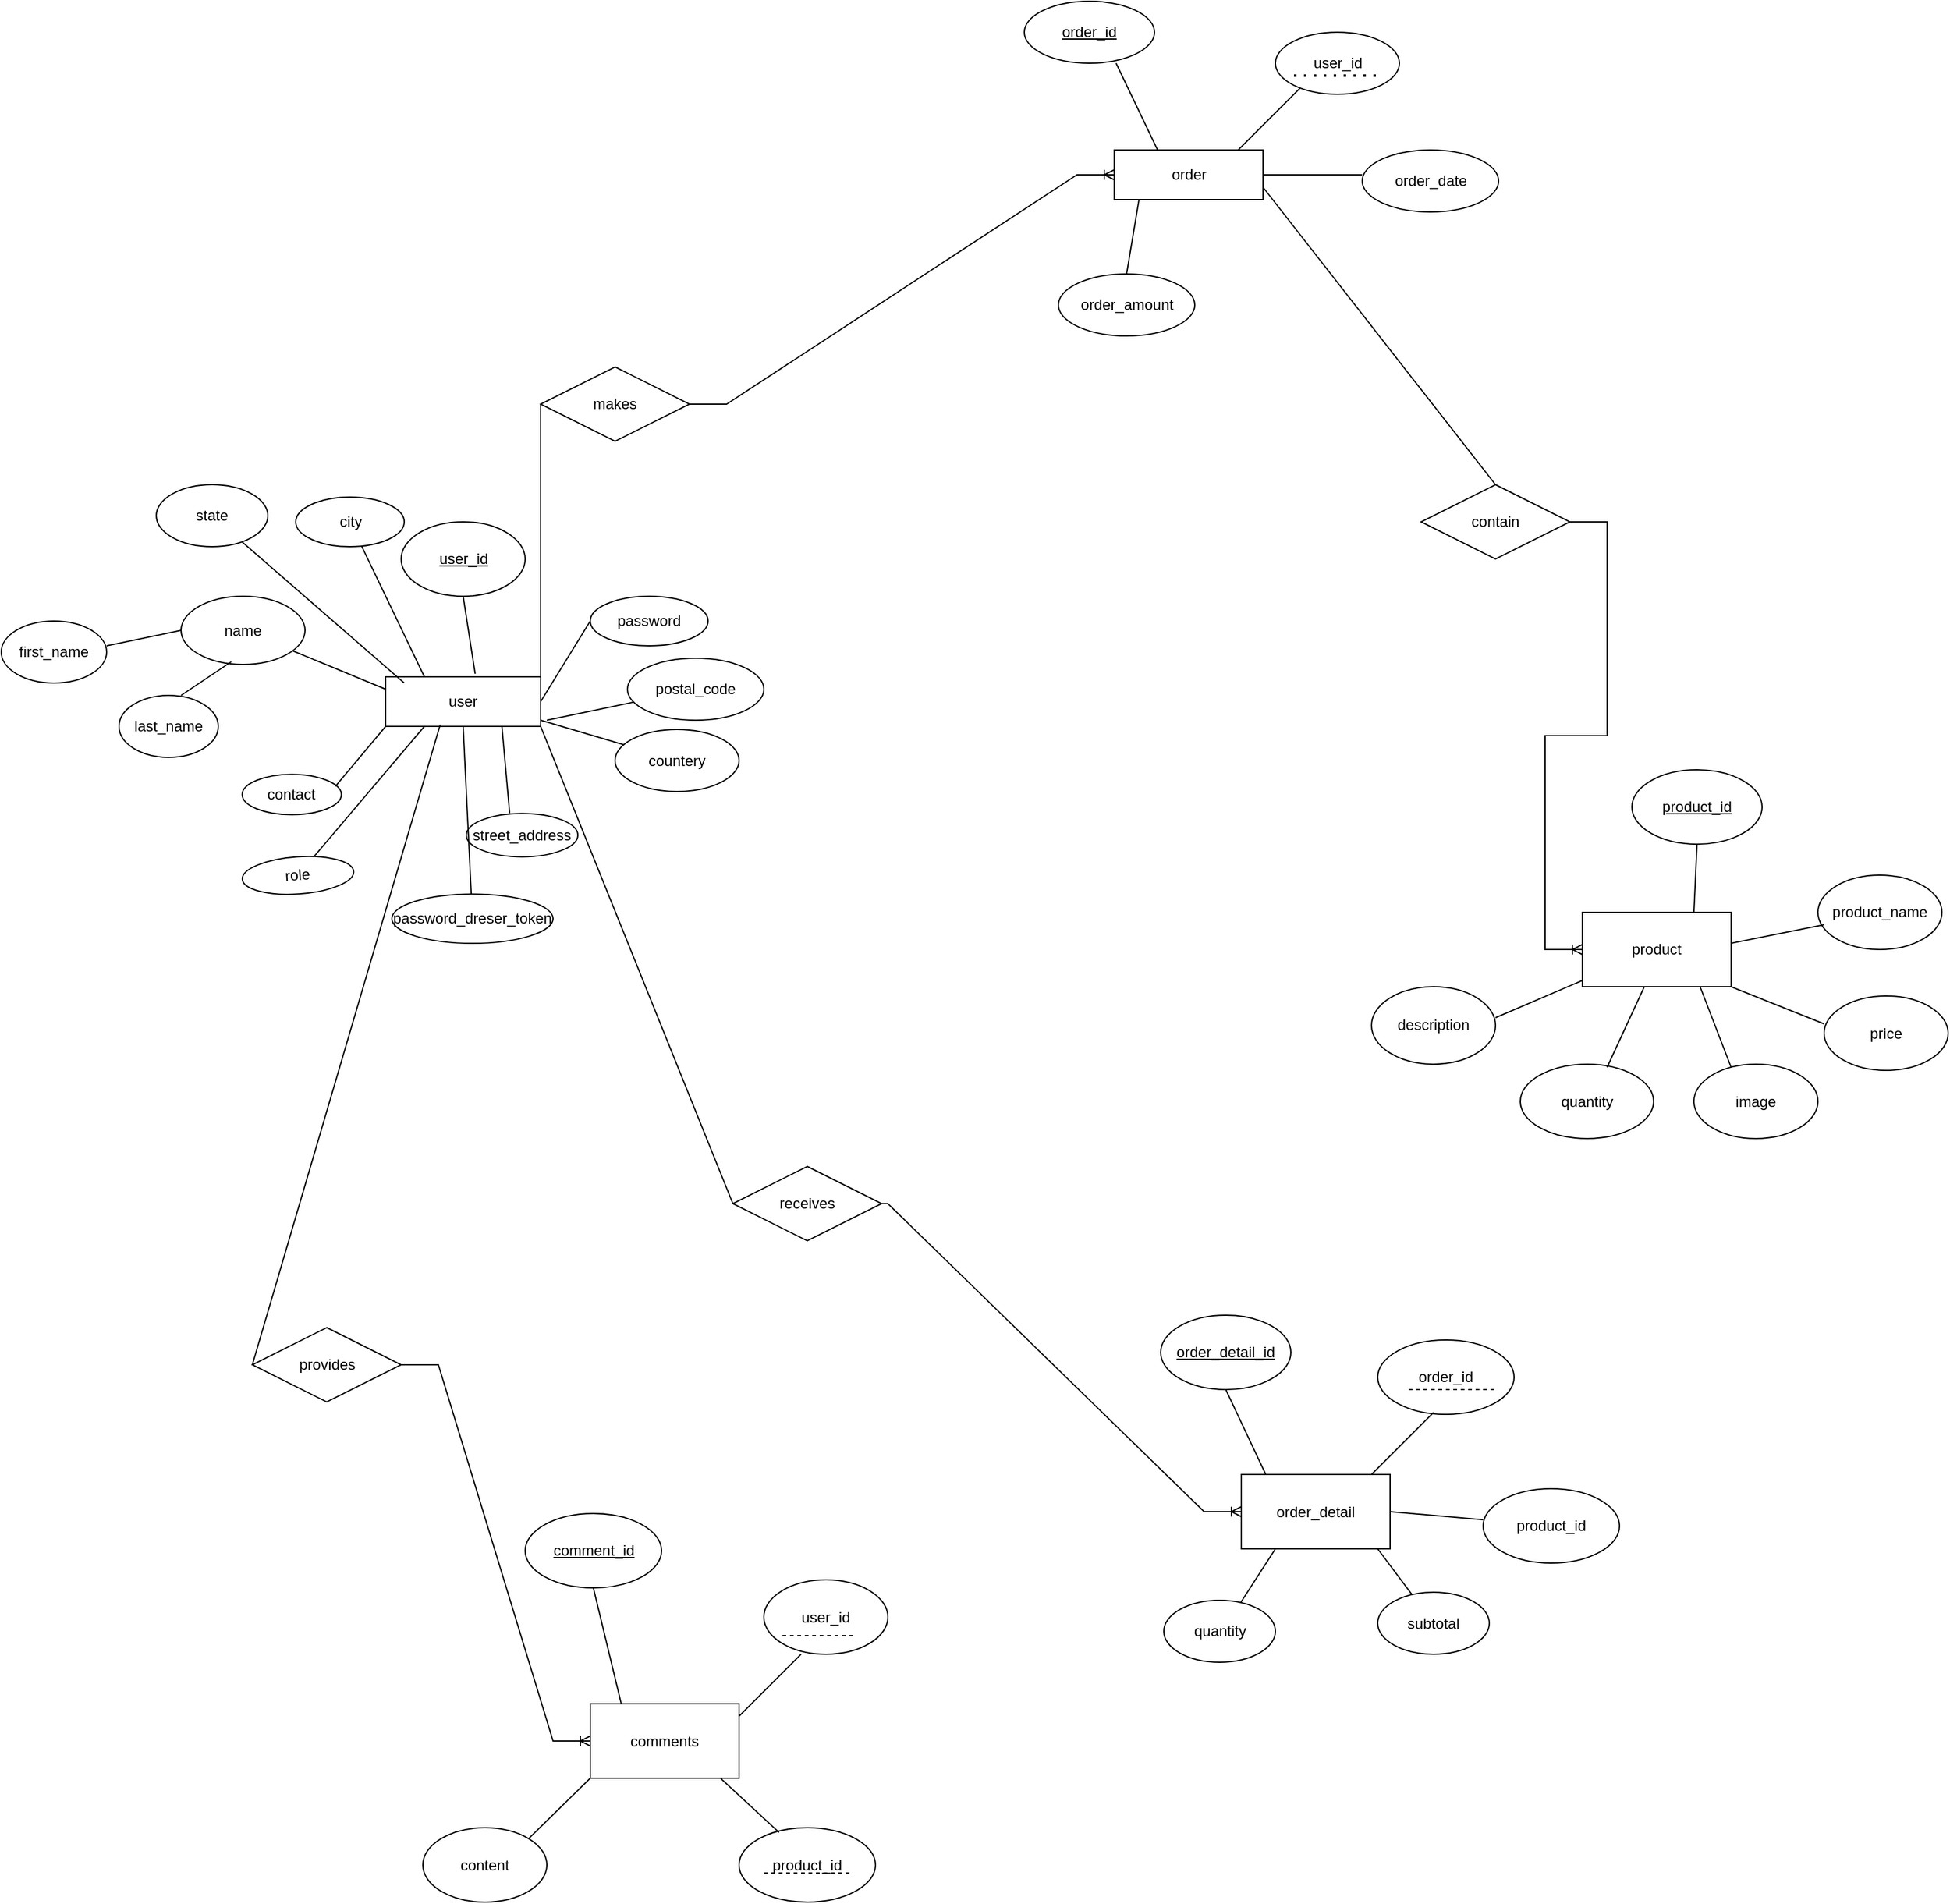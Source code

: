 <mxfile version="22.1.2" type="device">
  <diagram name="Page-1" id="aqVS267DY5KYnl7mEPhy">
    <mxGraphModel dx="2302" dy="2447" grid="1" gridSize="10" guides="1" tooltips="1" connect="1" arrows="1" fold="1" page="1" pageScale="1" pageWidth="850" pageHeight="1100" math="0" shadow="0">
      <root>
        <mxCell id="0" />
        <mxCell id="1" parent="0" />
        <mxCell id="HZBSRFbbgN4RpWq9qFC1-2" value="Text" style="text;html=1;align=center;verticalAlign=middle;resizable=0;points=[];autosize=1;strokeColor=none;fillColor=none;" parent="1" vertex="1">
          <mxGeometry x="690" y="470" width="50" height="30" as="geometry" />
        </mxCell>
        <mxCell id="HZBSRFbbgN4RpWq9qFC1-9" value="user" style="rounded=0;whiteSpace=wrap;html=1;" parent="1" vertex="1">
          <mxGeometry x="625" y="475" width="125" height="40" as="geometry" />
        </mxCell>
        <mxCell id="HZBSRFbbgN4RpWq9qFC1-10" value="&lt;u&gt;user_id&lt;/u&gt;" style="ellipse;whiteSpace=wrap;html=1;" parent="1" vertex="1">
          <mxGeometry x="637.5" y="350" width="100" height="60" as="geometry" />
        </mxCell>
        <mxCell id="HZBSRFbbgN4RpWq9qFC1-11" value="contact" style="ellipse;whiteSpace=wrap;html=1;" parent="1" vertex="1">
          <mxGeometry x="509.31" y="553.75" width="80" height="32.5" as="geometry" />
        </mxCell>
        <mxCell id="HZBSRFbbgN4RpWq9qFC1-12" value="name" style="ellipse;whiteSpace=wrap;html=1;" parent="1" vertex="1">
          <mxGeometry x="460" y="410" width="100" height="55" as="geometry" />
        </mxCell>
        <mxCell id="HZBSRFbbgN4RpWq9qFC1-13" value="street_address" style="ellipse;whiteSpace=wrap;html=1;" parent="1" vertex="1">
          <mxGeometry x="690" y="585.2" width="90" height="35" as="geometry" />
        </mxCell>
        <mxCell id="HZBSRFbbgN4RpWq9qFC1-14" value="password" style="ellipse;whiteSpace=wrap;html=1;" parent="1" vertex="1">
          <mxGeometry x="790" y="410" width="95" height="40" as="geometry" />
        </mxCell>
        <mxCell id="HZBSRFbbgN4RpWq9qFC1-18" value="order" style="rounded=0;whiteSpace=wrap;html=1;" parent="1" vertex="1">
          <mxGeometry x="1212.5" y="50" width="120" height="40" as="geometry" />
        </mxCell>
        <mxCell id="HZBSRFbbgN4RpWq9qFC1-19" value="order_amount" style="ellipse;whiteSpace=wrap;html=1;" parent="1" vertex="1">
          <mxGeometry x="1167.5" y="150" width="110" height="50" as="geometry" />
        </mxCell>
        <mxCell id="HZBSRFbbgN4RpWq9qFC1-22" value="user_id" style="ellipse;whiteSpace=wrap;html=1;" parent="1" vertex="1">
          <mxGeometry x="1342.5" y="-45" width="100" height="50" as="geometry" />
        </mxCell>
        <mxCell id="HZBSRFbbgN4RpWq9qFC1-23" value="&lt;u&gt;order_id&lt;/u&gt;" style="ellipse;whiteSpace=wrap;html=1;" parent="1" vertex="1">
          <mxGeometry x="1140" y="-70" width="105" height="50" as="geometry" />
        </mxCell>
        <mxCell id="HZBSRFbbgN4RpWq9qFC1-24" value="order_date" style="ellipse;whiteSpace=wrap;html=1;" parent="1" vertex="1">
          <mxGeometry x="1412.5" y="50" width="110" height="50" as="geometry" />
        </mxCell>
        <mxCell id="HZBSRFbbgN4RpWq9qFC1-25" value="product" style="rounded=0;whiteSpace=wrap;html=1;" parent="1" vertex="1">
          <mxGeometry x="1590" y="665" width="120" height="60" as="geometry" />
        </mxCell>
        <mxCell id="HZBSRFbbgN4RpWq9qFC1-27" value="description" style="ellipse;whiteSpace=wrap;html=1;" parent="1" vertex="1">
          <mxGeometry x="1420" y="725" width="100" height="62.5" as="geometry" />
        </mxCell>
        <mxCell id="HZBSRFbbgN4RpWq9qFC1-28" value="product_name" style="ellipse;whiteSpace=wrap;html=1;" parent="1" vertex="1">
          <mxGeometry x="1780" y="635" width="100" height="60" as="geometry" />
        </mxCell>
        <mxCell id="HZBSRFbbgN4RpWq9qFC1-29" value="&lt;u&gt;product_id&lt;/u&gt;" style="ellipse;whiteSpace=wrap;html=1;" parent="1" vertex="1">
          <mxGeometry x="1630" y="550" width="105" height="60" as="geometry" />
        </mxCell>
        <mxCell id="HZBSRFbbgN4RpWq9qFC1-30" value="price" style="ellipse;whiteSpace=wrap;html=1;" parent="1" vertex="1">
          <mxGeometry x="1785" y="732.5" width="100" height="60" as="geometry" />
        </mxCell>
        <mxCell id="HZBSRFbbgN4RpWq9qFC1-31" value="quantity" style="ellipse;whiteSpace=wrap;html=1;" parent="1" vertex="1">
          <mxGeometry x="1540" y="787.5" width="107.5" height="60" as="geometry" />
        </mxCell>
        <mxCell id="HZBSRFbbgN4RpWq9qFC1-32" value="image" style="ellipse;whiteSpace=wrap;html=1;" parent="1" vertex="1">
          <mxGeometry x="1680" y="787.5" width="100" height="60" as="geometry" />
        </mxCell>
        <mxCell id="HZBSRFbbgN4RpWq9qFC1-41" value="comments" style="rounded=0;whiteSpace=wrap;html=1;" parent="1" vertex="1">
          <mxGeometry x="790" y="1303.5" width="120" height="60" as="geometry" />
        </mxCell>
        <mxCell id="HZBSRFbbgN4RpWq9qFC1-42" value="content" style="ellipse;whiteSpace=wrap;html=1;" parent="1" vertex="1">
          <mxGeometry x="655" y="1403.5" width="100" height="60" as="geometry" />
        </mxCell>
        <mxCell id="HZBSRFbbgN4RpWq9qFC1-43" value="&lt;u&gt;comment_id&lt;/u&gt;" style="ellipse;whiteSpace=wrap;html=1;" parent="1" vertex="1">
          <mxGeometry x="737.5" y="1150" width="110" height="60" as="geometry" />
        </mxCell>
        <mxCell id="HZBSRFbbgN4RpWq9qFC1-44" value="user_id" style="ellipse;whiteSpace=wrap;html=1;" parent="1" vertex="1">
          <mxGeometry x="930" y="1203.5" width="100" height="60" as="geometry" />
        </mxCell>
        <mxCell id="HZBSRFbbgN4RpWq9qFC1-45" value="product_id" style="ellipse;whiteSpace=wrap;html=1;" parent="1" vertex="1">
          <mxGeometry x="910" y="1403.5" width="110" height="60" as="geometry" />
        </mxCell>
        <mxCell id="HZBSRFbbgN4RpWq9qFC1-46" value="order_detail" style="rounded=0;whiteSpace=wrap;html=1;" parent="1" vertex="1">
          <mxGeometry x="1315" y="1118.5" width="120" height="60" as="geometry" />
        </mxCell>
        <mxCell id="HZBSRFbbgN4RpWq9qFC1-48" value="product_id" style="ellipse;whiteSpace=wrap;html=1;" parent="1" vertex="1">
          <mxGeometry x="1510" y="1130" width="110" height="60" as="geometry" />
        </mxCell>
        <mxCell id="HZBSRFbbgN4RpWq9qFC1-49" value="order_id" style="ellipse;whiteSpace=wrap;html=1;" parent="1" vertex="1">
          <mxGeometry x="1425" y="1010" width="110" height="60" as="geometry" />
        </mxCell>
        <mxCell id="HZBSRFbbgN4RpWq9qFC1-50" value="&lt;u&gt;order_detail_id&lt;/u&gt;" style="ellipse;whiteSpace=wrap;html=1;" parent="1" vertex="1">
          <mxGeometry x="1250" y="990" width="105" height="60" as="geometry" />
        </mxCell>
        <mxCell id="HZBSRFbbgN4RpWq9qFC1-51" value="" style="endArrow=none;html=1;rounded=0;exitX=1;exitY=0.5;exitDx=0;exitDy=0;entryX=0;entryY=0.4;entryDx=0;entryDy=0;entryPerimeter=0;" parent="1" source="HZBSRFbbgN4RpWq9qFC1-18" target="HZBSRFbbgN4RpWq9qFC1-24" edge="1">
          <mxGeometry width="50" height="50" relative="1" as="geometry">
            <mxPoint x="1352.5" y="120" as="sourcePoint" />
            <mxPoint x="1402.5" y="70" as="targetPoint" />
          </mxGeometry>
        </mxCell>
        <mxCell id="HZBSRFbbgN4RpWq9qFC1-53" value="" style="endArrow=none;html=1;rounded=0;exitX=0.5;exitY=0;exitDx=0;exitDy=0;" parent="1" source="HZBSRFbbgN4RpWq9qFC1-19" edge="1">
          <mxGeometry width="50" height="50" relative="1" as="geometry">
            <mxPoint x="1182.5" y="140" as="sourcePoint" />
            <mxPoint x="1232.5" y="90" as="targetPoint" />
          </mxGeometry>
        </mxCell>
        <mxCell id="HZBSRFbbgN4RpWq9qFC1-58" value="" style="endArrow=none;html=1;rounded=0;entryX=0;entryY=0.5;entryDx=0;entryDy=0;" parent="1" target="HZBSRFbbgN4RpWq9qFC1-14" edge="1">
          <mxGeometry width="50" height="50" relative="1" as="geometry">
            <mxPoint x="750" y="495" as="sourcePoint" />
            <mxPoint x="800" y="445" as="targetPoint" />
          </mxGeometry>
        </mxCell>
        <mxCell id="HZBSRFbbgN4RpWq9qFC1-59" value="" style="endArrow=none;html=1;rounded=0;entryX=0.75;entryY=1;entryDx=0;entryDy=0;" parent="1" target="HZBSRFbbgN4RpWq9qFC1-9" edge="1">
          <mxGeometry width="50" height="50" relative="1" as="geometry">
            <mxPoint x="725" y="585" as="sourcePoint" />
            <mxPoint x="775" y="535" as="targetPoint" />
          </mxGeometry>
        </mxCell>
        <mxCell id="HZBSRFbbgN4RpWq9qFC1-60" value="" style="endArrow=none;html=1;rounded=0;exitX=0.94;exitY=0.294;exitDx=0;exitDy=0;exitPerimeter=0;entryX=0;entryY=1;entryDx=0;entryDy=0;" parent="1" source="HZBSRFbbgN4RpWq9qFC1-11" target="HZBSRFbbgN4RpWq9qFC1-9" edge="1">
          <mxGeometry width="50" height="50" relative="1" as="geometry">
            <mxPoint x="590" y="575" as="sourcePoint" />
            <mxPoint x="650" y="510" as="targetPoint" />
          </mxGeometry>
        </mxCell>
        <mxCell id="HZBSRFbbgN4RpWq9qFC1-61" value="" style="endArrow=none;html=1;rounded=0;" parent="1" target="HZBSRFbbgN4RpWq9qFC1-12" edge="1">
          <mxGeometry width="50" height="50" relative="1" as="geometry">
            <mxPoint x="625" y="485" as="sourcePoint" />
            <mxPoint x="675" y="435" as="targetPoint" />
          </mxGeometry>
        </mxCell>
        <mxCell id="HZBSRFbbgN4RpWq9qFC1-62" value="" style="endArrow=none;html=1;rounded=0;entryX=0.5;entryY=1;entryDx=0;entryDy=0;exitX=0.144;exitY=0.087;exitDx=0;exitDy=0;exitPerimeter=0;" parent="1" source="HZBSRFbbgN4RpWq9qFC1-2" target="HZBSRFbbgN4RpWq9qFC1-10" edge="1">
          <mxGeometry width="50" height="50" relative="1" as="geometry">
            <mxPoint x="690" y="475" as="sourcePoint" />
            <mxPoint x="740" y="425" as="targetPoint" />
          </mxGeometry>
        </mxCell>
        <mxCell id="HZBSRFbbgN4RpWq9qFC1-63" value="" style="endArrow=none;html=1;rounded=0;entryX=0.5;entryY=1;entryDx=0;entryDy=0;exitX=0.75;exitY=0;exitDx=0;exitDy=0;" parent="1" source="HZBSRFbbgN4RpWq9qFC1-25" target="HZBSRFbbgN4RpWq9qFC1-29" edge="1">
          <mxGeometry width="50" height="50" relative="1" as="geometry">
            <mxPoint x="1680" y="650" as="sourcePoint" />
            <mxPoint x="1710" y="615" as="targetPoint" />
          </mxGeometry>
        </mxCell>
        <mxCell id="HZBSRFbbgN4RpWq9qFC1-65" value="" style="endArrow=none;html=1;rounded=0;entryX=0.705;entryY=1;entryDx=0;entryDy=0;entryPerimeter=0;" parent="1" target="HZBSRFbbgN4RpWq9qFC1-23" edge="1">
          <mxGeometry width="50" height="50" relative="1" as="geometry">
            <mxPoint x="1247.5" y="50" as="sourcePoint" />
            <mxPoint x="1232.5" y="-20" as="targetPoint" />
          </mxGeometry>
        </mxCell>
        <mxCell id="HZBSRFbbgN4RpWq9qFC1-66" value="" style="endArrow=none;html=1;rounded=0;" parent="1" edge="1">
          <mxGeometry width="50" height="50" relative="1" as="geometry">
            <mxPoint x="1312.5" y="50" as="sourcePoint" />
            <mxPoint x="1362.5" as="targetPoint" />
          </mxGeometry>
        </mxCell>
        <mxCell id="HZBSRFbbgN4RpWq9qFC1-67" value="" style="endArrow=none;html=1;rounded=0;" parent="1" edge="1">
          <mxGeometry width="50" height="50" relative="1" as="geometry">
            <mxPoint x="1710" y="690" as="sourcePoint" />
            <mxPoint x="1785" y="675" as="targetPoint" />
          </mxGeometry>
        </mxCell>
        <mxCell id="HZBSRFbbgN4RpWq9qFC1-68" value="" style="endArrow=none;html=1;rounded=0;" parent="1" edge="1">
          <mxGeometry width="50" height="50" relative="1" as="geometry">
            <mxPoint x="1610" y="790" as="sourcePoint" />
            <mxPoint x="1640" y="725" as="targetPoint" />
          </mxGeometry>
        </mxCell>
        <mxCell id="HZBSRFbbgN4RpWq9qFC1-69" value="" style="endArrow=none;html=1;rounded=0;" parent="1" edge="1">
          <mxGeometry width="50" height="50" relative="1" as="geometry">
            <mxPoint x="1520" y="750" as="sourcePoint" />
            <mxPoint x="1590" y="720" as="targetPoint" />
          </mxGeometry>
        </mxCell>
        <mxCell id="HZBSRFbbgN4RpWq9qFC1-71" value="" style="endArrow=none;html=1;rounded=0;" parent="1" edge="1">
          <mxGeometry width="50" height="50" relative="1" as="geometry">
            <mxPoint x="1420" y="1118.5" as="sourcePoint" />
            <mxPoint x="1470" y="1068.5" as="targetPoint" />
          </mxGeometry>
        </mxCell>
        <mxCell id="HZBSRFbbgN4RpWq9qFC1-72" value="" style="endArrow=none;html=1;rounded=0;" parent="1" edge="1">
          <mxGeometry width="50" height="50" relative="1" as="geometry">
            <mxPoint x="1710" y="790" as="sourcePoint" />
            <mxPoint x="1685" y="725" as="targetPoint" />
          </mxGeometry>
        </mxCell>
        <mxCell id="HZBSRFbbgN4RpWq9qFC1-73" value="" style="endArrow=none;html=1;rounded=0;exitX=1;exitY=1;exitDx=0;exitDy=0;" parent="1" source="HZBSRFbbgN4RpWq9qFC1-25" edge="1">
          <mxGeometry width="50" height="50" relative="1" as="geometry">
            <mxPoint x="1735" y="805" as="sourcePoint" />
            <mxPoint x="1785" y="755" as="targetPoint" />
          </mxGeometry>
        </mxCell>
        <mxCell id="HZBSRFbbgN4RpWq9qFC1-74" style="edgeStyle=orthogonalEdgeStyle;rounded=0;orthogonalLoop=1;jettySize=auto;html=1;exitX=0.5;exitY=1;exitDx=0;exitDy=0;" parent="1" source="HZBSRFbbgN4RpWq9qFC1-49" target="HZBSRFbbgN4RpWq9qFC1-49" edge="1">
          <mxGeometry relative="1" as="geometry" />
        </mxCell>
        <mxCell id="HZBSRFbbgN4RpWq9qFC1-75" value="" style="endArrow=none;html=1;rounded=0;entryX=0.293;entryY=0.063;entryDx=0;entryDy=0;entryPerimeter=0;" parent="1" target="HZBSRFbbgN4RpWq9qFC1-45" edge="1">
          <mxGeometry width="50" height="50" relative="1" as="geometry">
            <mxPoint x="895" y="1363.5" as="sourcePoint" />
            <mxPoint x="945" y="1313.5" as="targetPoint" />
          </mxGeometry>
        </mxCell>
        <mxCell id="HZBSRFbbgN4RpWq9qFC1-77" value="" style="endArrow=none;html=1;rounded=0;entryX=0;entryY=1;entryDx=0;entryDy=0;exitX=1;exitY=0;exitDx=0;exitDy=0;" parent="1" source="HZBSRFbbgN4RpWq9qFC1-42" target="HZBSRFbbgN4RpWq9qFC1-41" edge="1">
          <mxGeometry width="50" height="50" relative="1" as="geometry">
            <mxPoint x="745" y="1413.5" as="sourcePoint" />
            <mxPoint x="790" y="1373.5" as="targetPoint" />
          </mxGeometry>
        </mxCell>
        <mxCell id="HZBSRFbbgN4RpWq9qFC1-78" value="" style="endArrow=none;html=1;rounded=0;entryX=0.5;entryY=1;entryDx=0;entryDy=0;" parent="1" target="HZBSRFbbgN4RpWq9qFC1-43" edge="1">
          <mxGeometry width="50" height="50" relative="1" as="geometry">
            <mxPoint x="815" y="1303.5" as="sourcePoint" />
            <mxPoint x="865" y="1253.5" as="targetPoint" />
          </mxGeometry>
        </mxCell>
        <mxCell id="HZBSRFbbgN4RpWq9qFC1-79" value="" style="endArrow=none;html=1;rounded=0;" parent="1" edge="1">
          <mxGeometry width="50" height="50" relative="1" as="geometry">
            <mxPoint x="910" y="1313.5" as="sourcePoint" />
            <mxPoint x="960" y="1263.5" as="targetPoint" />
          </mxGeometry>
        </mxCell>
        <mxCell id="HZBSRFbbgN4RpWq9qFC1-80" value="" style="endArrow=none;html=1;rounded=0;exitX=0.165;exitY=0.002;exitDx=0;exitDy=0;exitPerimeter=0;entryX=0.5;entryY=1;entryDx=0;entryDy=0;" parent="1" source="HZBSRFbbgN4RpWq9qFC1-46" target="HZBSRFbbgN4RpWq9qFC1-50" edge="1">
          <mxGeometry width="50" height="50" relative="1" as="geometry">
            <mxPoint x="1265" y="1110" as="sourcePoint" />
            <mxPoint x="1315" y="1060" as="targetPoint" />
          </mxGeometry>
        </mxCell>
        <mxCell id="HZBSRFbbgN4RpWq9qFC1-81" value="" style="endArrow=none;html=1;rounded=0;exitX=1;exitY=0.5;exitDx=0;exitDy=0;" parent="1" source="HZBSRFbbgN4RpWq9qFC1-46" edge="1">
          <mxGeometry width="50" height="50" relative="1" as="geometry">
            <mxPoint x="1460" y="1205" as="sourcePoint" />
            <mxPoint x="1510" y="1155" as="targetPoint" />
          </mxGeometry>
        </mxCell>
        <mxCell id="HZBSRFbbgN4RpWq9qFC1-89" value="" style="endArrow=none;dashed=1;html=1;dashPattern=1 3;strokeWidth=2;rounded=0;exitX=0.15;exitY=0.7;exitDx=0;exitDy=0;exitPerimeter=0;" parent="1" source="HZBSRFbbgN4RpWq9qFC1-22" edge="1">
          <mxGeometry width="50" height="50" relative="1" as="geometry">
            <mxPoint x="1377.5" y="40" as="sourcePoint" />
            <mxPoint x="1427.5" y="-10" as="targetPoint" />
          </mxGeometry>
        </mxCell>
        <mxCell id="HZBSRFbbgN4RpWq9qFC1-91" value="" style="endArrow=none;dashed=1;html=1;rounded=0;exitX=0.227;exitY=0.667;exitDx=0;exitDy=0;exitPerimeter=0;" parent="1" source="HZBSRFbbgN4RpWq9qFC1-49" edge="1">
          <mxGeometry width="50" height="50" relative="1" as="geometry">
            <mxPoint x="1470" y="1100" as="sourcePoint" />
            <mxPoint x="1520" y="1050" as="targetPoint" />
          </mxGeometry>
        </mxCell>
        <mxCell id="HZBSRFbbgN4RpWq9qFC1-92" value="" style="endArrow=none;dashed=1;html=1;rounded=0;entryX=0.75;entryY=0.75;entryDx=0;entryDy=0;entryPerimeter=0;" parent="1" target="HZBSRFbbgN4RpWq9qFC1-44" edge="1">
          <mxGeometry width="50" height="50" relative="1" as="geometry">
            <mxPoint x="945" y="1248.5" as="sourcePoint" />
            <mxPoint x="995" y="1198.5" as="targetPoint" />
          </mxGeometry>
        </mxCell>
        <mxCell id="HZBSRFbbgN4RpWq9qFC1-93" value="" style="endArrow=none;html=1;rounded=0;exitX=1;exitY=0;exitDx=0;exitDy=0;entryX=0;entryY=0.5;entryDx=0;entryDy=0;" parent="1" source="HZBSRFbbgN4RpWq9qFC1-9" target="HZBSRFbbgN4RpWq9qFC1-98" edge="1">
          <mxGeometry width="50" height="50" relative="1" as="geometry">
            <mxPoint x="674.998" y="450" as="sourcePoint" />
            <mxPoint x="790.271" y="259.901" as="targetPoint" />
          </mxGeometry>
        </mxCell>
        <mxCell id="HZBSRFbbgN4RpWq9qFC1-96" value="" style="edgeStyle=entityRelationEdgeStyle;fontSize=12;html=1;endArrow=ERoneToMany;rounded=0;entryX=0;entryY=0.5;entryDx=0;entryDy=0;" parent="1" target="HZBSRFbbgN4RpWq9qFC1-18" edge="1">
          <mxGeometry width="100" height="100" relative="1" as="geometry">
            <mxPoint x="870" y="255" as="sourcePoint" />
            <mxPoint x="1070" y="160" as="targetPoint" />
          </mxGeometry>
        </mxCell>
        <mxCell id="HZBSRFbbgN4RpWq9qFC1-98" value="makes" style="shape=rhombus;perimeter=rhombusPerimeter;whiteSpace=wrap;html=1;align=center;" parent="1" vertex="1">
          <mxGeometry x="750" y="225" width="120" height="60" as="geometry" />
        </mxCell>
        <mxCell id="HZBSRFbbgN4RpWq9qFC1-99" value="provides" style="shape=rhombus;perimeter=rhombusPerimeter;whiteSpace=wrap;html=1;align=center;" parent="1" vertex="1">
          <mxGeometry x="517.5" y="1000" width="120" height="60" as="geometry" />
        </mxCell>
        <mxCell id="HZBSRFbbgN4RpWq9qFC1-101" value="" style="edgeStyle=entityRelationEdgeStyle;fontSize=12;html=1;endArrow=ERoneToMany;rounded=0;entryX=0;entryY=0.5;entryDx=0;entryDy=0;exitX=1;exitY=0.5;exitDx=0;exitDy=0;" parent="1" source="HZBSRFbbgN4RpWq9qFC1-99" target="HZBSRFbbgN4RpWq9qFC1-41" edge="1">
          <mxGeometry width="100" height="100" relative="1" as="geometry">
            <mxPoint x="580" y="1180" as="sourcePoint" />
            <mxPoint x="670" y="1280" as="targetPoint" />
          </mxGeometry>
        </mxCell>
        <mxCell id="HZBSRFbbgN4RpWq9qFC1-103" value="" style="endArrow=none;html=1;rounded=0;entryX=0.352;entryY=0.965;entryDx=0;entryDy=0;entryPerimeter=0;exitX=0;exitY=0.5;exitDx=0;exitDy=0;" parent="1" source="HZBSRFbbgN4RpWq9qFC1-99" target="HZBSRFbbgN4RpWq9qFC1-9" edge="1">
          <mxGeometry width="50" height="50" relative="1" as="geometry">
            <mxPoint x="570" y="910" as="sourcePoint" />
            <mxPoint x="620" y="860" as="targetPoint" />
          </mxGeometry>
        </mxCell>
        <mxCell id="HZBSRFbbgN4RpWq9qFC1-112" value="" style="edgeStyle=entityRelationEdgeStyle;fontSize=12;html=1;endArrow=ERoneToMany;rounded=0;" parent="1" target="HZBSRFbbgN4RpWq9qFC1-46" edge="1">
          <mxGeometry width="100" height="100" relative="1" as="geometry">
            <mxPoint x="1000" y="900" as="sourcePoint" />
            <mxPoint x="1310" y="1150" as="targetPoint" />
          </mxGeometry>
        </mxCell>
        <mxCell id="HZBSRFbbgN4RpWq9qFC1-114" value="receives" style="shape=rhombus;perimeter=rhombusPerimeter;whiteSpace=wrap;html=1;align=center;" parent="1" vertex="1">
          <mxGeometry x="905" y="870" width="120" height="60" as="geometry" />
        </mxCell>
        <mxCell id="HZBSRFbbgN4RpWq9qFC1-115" value="" style="endArrow=none;html=1;rounded=0;entryX=1;entryY=1;entryDx=0;entryDy=0;exitX=0;exitY=0.5;exitDx=0;exitDy=0;" parent="1" source="HZBSRFbbgN4RpWq9qFC1-114" target="HZBSRFbbgN4RpWq9qFC1-9" edge="1">
          <mxGeometry width="50" height="50" relative="1" as="geometry">
            <mxPoint x="860" y="850" as="sourcePoint" />
            <mxPoint x="910" y="800" as="targetPoint" />
          </mxGeometry>
        </mxCell>
        <mxCell id="HZBSRFbbgN4RpWq9qFC1-116" value="contain" style="shape=rhombus;perimeter=rhombusPerimeter;whiteSpace=wrap;html=1;align=center;" parent="1" vertex="1">
          <mxGeometry x="1460" y="320" width="120" height="60" as="geometry" />
        </mxCell>
        <mxCell id="HZBSRFbbgN4RpWq9qFC1-117" value="" style="endArrow=none;html=1;rounded=0;entryX=0.5;entryY=0;entryDx=0;entryDy=0;exitX=1;exitY=0.75;exitDx=0;exitDy=0;" parent="1" source="HZBSRFbbgN4RpWq9qFC1-18" target="HZBSRFbbgN4RpWq9qFC1-116" edge="1">
          <mxGeometry width="50" height="50" relative="1" as="geometry">
            <mxPoint x="860" y="650" as="sourcePoint" />
            <mxPoint x="910" y="600" as="targetPoint" />
          </mxGeometry>
        </mxCell>
        <mxCell id="HZBSRFbbgN4RpWq9qFC1-118" value="" style="edgeStyle=entityRelationEdgeStyle;fontSize=12;html=1;endArrow=ERoneToMany;rounded=0;exitX=0.5;exitY=1;exitDx=0;exitDy=0;entryX=0;entryY=0.5;entryDx=0;entryDy=0;" parent="1" target="HZBSRFbbgN4RpWq9qFC1-25" edge="1">
          <mxGeometry width="100" height="100" relative="1" as="geometry">
            <mxPoint x="1580" y="350" as="sourcePoint" />
            <mxPoint x="1410" y="670" as="targetPoint" />
            <Array as="points">
              <mxPoint x="1610" y="580" />
            </Array>
          </mxGeometry>
        </mxCell>
        <mxCell id="3AvEHYJeGfzTruxZetYz-1" value="last_name" style="ellipse;whiteSpace=wrap;html=1;" parent="1" vertex="1">
          <mxGeometry x="410" y="490" width="80" height="50" as="geometry" />
        </mxCell>
        <mxCell id="3AvEHYJeGfzTruxZetYz-2" value="first_name" style="ellipse;whiteSpace=wrap;html=1;" parent="1" vertex="1">
          <mxGeometry x="315" y="430" width="85" height="50" as="geometry" />
        </mxCell>
        <mxCell id="3AvEHYJeGfzTruxZetYz-3" value="" style="endArrow=none;html=1;rounded=0;entryX=0.405;entryY=0.961;entryDx=0;entryDy=0;entryPerimeter=0;" parent="1" target="HZBSRFbbgN4RpWq9qFC1-12" edge="1">
          <mxGeometry width="50" height="50" relative="1" as="geometry">
            <mxPoint x="460" y="490" as="sourcePoint" />
            <mxPoint x="490" y="470" as="targetPoint" />
          </mxGeometry>
        </mxCell>
        <mxCell id="3AvEHYJeGfzTruxZetYz-5" value="" style="endArrow=none;html=1;rounded=0;entryX=0;entryY=0.5;entryDx=0;entryDy=0;" parent="1" target="HZBSRFbbgN4RpWq9qFC1-12" edge="1">
          <mxGeometry width="50" height="50" relative="1" as="geometry">
            <mxPoint x="400" y="450" as="sourcePoint" />
            <mxPoint x="450" y="400" as="targetPoint" />
          </mxGeometry>
        </mxCell>
        <mxCell id="3AvEHYJeGfzTruxZetYz-6" value="countery" style="ellipse;whiteSpace=wrap;html=1;" parent="1" vertex="1">
          <mxGeometry x="810" y="517.5" width="100" height="50" as="geometry" />
        </mxCell>
        <mxCell id="3AvEHYJeGfzTruxZetYz-7" value="" style="endArrow=none;html=1;rounded=0;" parent="1" target="3AvEHYJeGfzTruxZetYz-6" edge="1">
          <mxGeometry width="50" height="50" relative="1" as="geometry">
            <mxPoint x="750" y="510" as="sourcePoint" />
            <mxPoint x="800" y="460" as="targetPoint" />
          </mxGeometry>
        </mxCell>
        <mxCell id="3AvEHYJeGfzTruxZetYz-8" value="" style="endArrow=none;html=1;rounded=0;exitX=0.25;exitY=0;exitDx=0;exitDy=0;" parent="1" source="HZBSRFbbgN4RpWq9qFC1-9" target="3AvEHYJeGfzTruxZetYz-9" edge="1">
          <mxGeometry width="50" height="50" relative="1" as="geometry">
            <mxPoint x="655" y="470" as="sourcePoint" />
            <mxPoint x="610" y="390" as="targetPoint" />
          </mxGeometry>
        </mxCell>
        <mxCell id="3AvEHYJeGfzTruxZetYz-9" value="city" style="ellipse;whiteSpace=wrap;html=1;" parent="1" vertex="1">
          <mxGeometry x="552.5" y="330" width="87.5" height="40" as="geometry" />
        </mxCell>
        <mxCell id="3AvEHYJeGfzTruxZetYz-10" value="" style="endArrow=none;html=1;rounded=0;" parent="1" target="3AvEHYJeGfzTruxZetYz-11" edge="1">
          <mxGeometry width="50" height="50" relative="1" as="geometry">
            <mxPoint x="640" y="480" as="sourcePoint" />
            <mxPoint x="530" y="360" as="targetPoint" />
          </mxGeometry>
        </mxCell>
        <mxCell id="3AvEHYJeGfzTruxZetYz-11" value="state" style="ellipse;whiteSpace=wrap;html=1;" parent="1" vertex="1">
          <mxGeometry x="440" y="320" width="90" height="50" as="geometry" />
        </mxCell>
        <mxCell id="3AvEHYJeGfzTruxZetYz-12" value="" style="endArrow=none;html=1;rounded=0;" parent="1" target="3AvEHYJeGfzTruxZetYz-13" edge="1">
          <mxGeometry width="50" height="50" relative="1" as="geometry">
            <mxPoint x="755" y="510" as="sourcePoint" />
            <mxPoint x="860" y="490" as="targetPoint" />
          </mxGeometry>
        </mxCell>
        <mxCell id="3AvEHYJeGfzTruxZetYz-13" value="postal_code" style="ellipse;whiteSpace=wrap;html=1;" parent="1" vertex="1">
          <mxGeometry x="820" y="460" width="110" height="50" as="geometry" />
        </mxCell>
        <mxCell id="3AvEHYJeGfzTruxZetYz-14" value="" style="endArrow=none;html=1;rounded=0;exitX=0.25;exitY=1;exitDx=0;exitDy=0;" parent="1" source="HZBSRFbbgN4RpWq9qFC1-9" target="3AvEHYJeGfzTruxZetYz-15" edge="1">
          <mxGeometry width="50" height="50" relative="1" as="geometry">
            <mxPoint x="580" y="620" as="sourcePoint" />
            <mxPoint x="655" y="515" as="targetPoint" />
          </mxGeometry>
        </mxCell>
        <mxCell id="3AvEHYJeGfzTruxZetYz-15" value="role" style="ellipse;whiteSpace=wrap;html=1;rotation=-4;" parent="1" vertex="1">
          <mxGeometry x="509.31" y="620.2" width="90" height="30" as="geometry" />
        </mxCell>
        <mxCell id="3AvEHYJeGfzTruxZetYz-16" value="" style="endArrow=none;html=1;rounded=0;exitX=0.5;exitY=1;exitDx=0;exitDy=0;" parent="1" source="HZBSRFbbgN4RpWq9qFC1-9" target="3AvEHYJeGfzTruxZetYz-18" edge="1">
          <mxGeometry width="50" height="50" relative="1" as="geometry">
            <mxPoint x="676" y="635" as="sourcePoint" />
            <mxPoint x="688" y="515" as="targetPoint" />
          </mxGeometry>
        </mxCell>
        <mxCell id="3AvEHYJeGfzTruxZetYz-18" value="password_dreser_token" style="ellipse;whiteSpace=wrap;html=1;" parent="1" vertex="1">
          <mxGeometry x="630" y="650.2" width="130" height="39.8" as="geometry" />
        </mxCell>
        <mxCell id="r9FboW09v7aJYYIUc9uU-1" value="" style="endArrow=none;dashed=1;html=1;rounded=0;exitX=0.182;exitY=0.608;exitDx=0;exitDy=0;exitPerimeter=0;" parent="1" source="HZBSRFbbgN4RpWq9qFC1-45" edge="1">
          <mxGeometry width="50" height="50" relative="1" as="geometry">
            <mxPoint x="950" y="1490" as="sourcePoint" />
            <mxPoint x="1000" y="1440" as="targetPoint" />
          </mxGeometry>
        </mxCell>
        <mxCell id="r9FboW09v7aJYYIUc9uU-4" value="" style="endArrow=none;html=1;rounded=0;exitX=0.687;exitY=0.042;exitDx=0;exitDy=0;exitPerimeter=0;" parent="1" source="r9FboW09v7aJYYIUc9uU-5" edge="1">
          <mxGeometry width="50" height="50" relative="1" as="geometry">
            <mxPoint x="1330" y="1220" as="sourcePoint" />
            <mxPoint x="1342.5" y="1178.5" as="targetPoint" />
          </mxGeometry>
        </mxCell>
        <mxCell id="r9FboW09v7aJYYIUc9uU-5" value="quantity" style="ellipse;whiteSpace=wrap;html=1;" parent="1" vertex="1">
          <mxGeometry x="1252.5" y="1220" width="90" height="50" as="geometry" />
        </mxCell>
        <mxCell id="r9FboW09v7aJYYIUc9uU-6" value="subtotal" style="ellipse;whiteSpace=wrap;html=1;" parent="1" vertex="1">
          <mxGeometry x="1425" y="1213.5" width="90" height="50" as="geometry" />
        </mxCell>
        <mxCell id="r9FboW09v7aJYYIUc9uU-7" value="" style="endArrow=none;html=1;rounded=0;" parent="1" source="r9FboW09v7aJYYIUc9uU-6" edge="1">
          <mxGeometry width="50" height="50" relative="1" as="geometry">
            <mxPoint x="1375" y="1228.5" as="sourcePoint" />
            <mxPoint x="1425" y="1178.5" as="targetPoint" />
          </mxGeometry>
        </mxCell>
      </root>
    </mxGraphModel>
  </diagram>
</mxfile>
